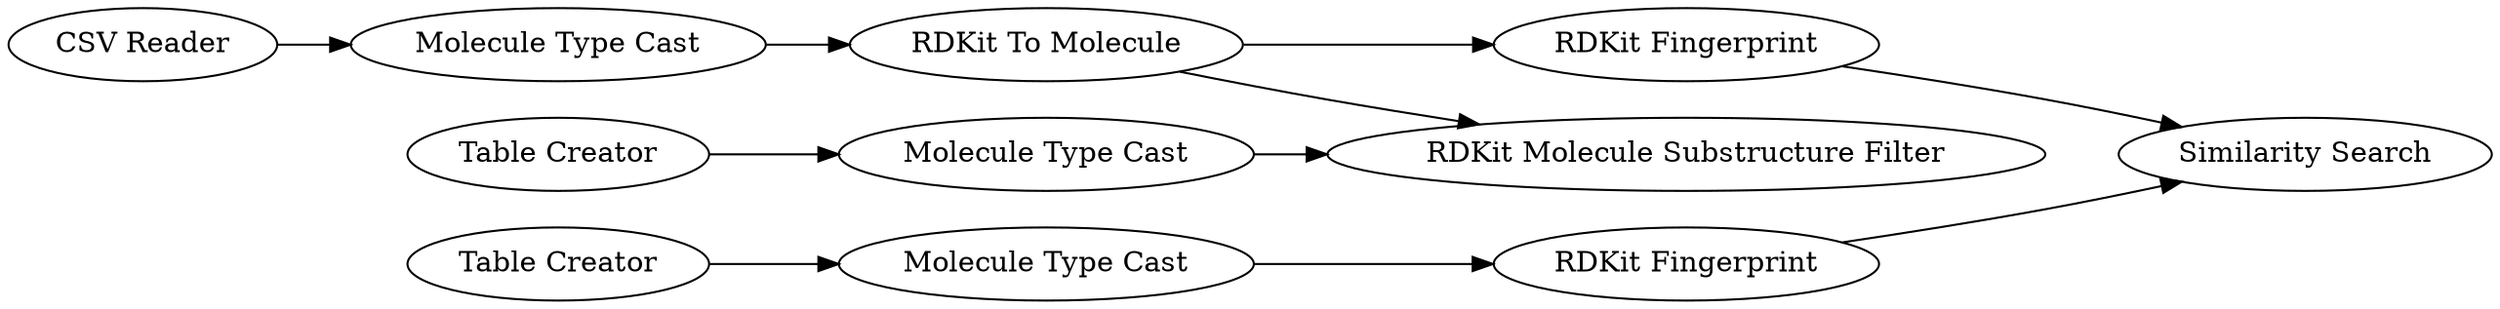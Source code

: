 digraph {
	"-5763356141035419533_20" [label="Table Creator"]
	"-5763356141035419533_18" [label="RDKit Fingerprint"]
	"-5763356141035419533_22" [label="RDKit Molecule Substructure Filter"]
	"-4203297968532336994_2" [label="Molecule Type Cast"]
	"-4203297968532336994_1" [label="CSV Reader"]
	"-5763356141035419533_2" [label="Molecule Type Cast"]
	"-5763356141035419533_3" [label="Similarity Search"]
	"-5763356141035419533_19" [label="RDKit Fingerprint"]
	"-5763356141035419533_21" [label="Molecule Type Cast"]
	"-4203297968532336994_6" [label="RDKit To Molecule"]
	"-5763356141035419533_1" [label="Table Creator"]
	"-5763356141035419533_18" -> "-5763356141035419533_3"
	"-4203297968532336994_6" -> "-5763356141035419533_22"
	"-4203297968532336994_6" -> "-5763356141035419533_19"
	"-5763356141035419533_1" -> "-5763356141035419533_2"
	"-5763356141035419533_19" -> "-5763356141035419533_3"
	"-4203297968532336994_2" -> "-4203297968532336994_6"
	"-5763356141035419533_2" -> "-5763356141035419533_18"
	"-5763356141035419533_20" -> "-5763356141035419533_21"
	"-4203297968532336994_1" -> "-4203297968532336994_2"
	"-5763356141035419533_21" -> "-5763356141035419533_22"
	rankdir=LR
}
